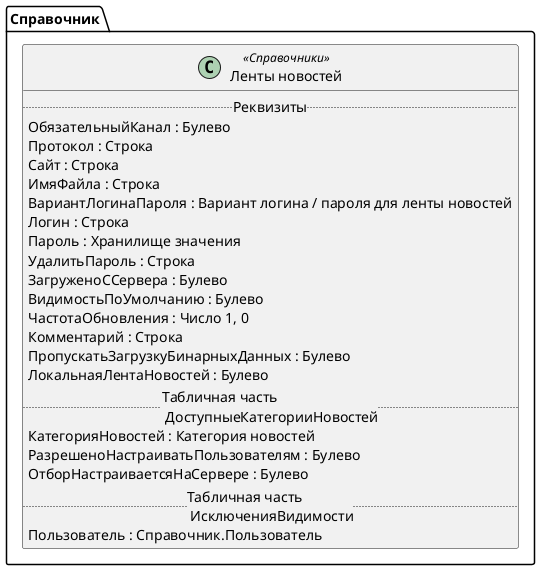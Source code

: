 ﻿@startuml ЛентыНовостей
'!include templates.wsd
'..\include templates.wsd
class Справочник.ЛентыНовостей as "Ленты новостей" <<Справочники>>
{
..Реквизиты..
ОбязательныйКанал : Булево
Протокол : Строка
Сайт : Строка
ИмяФайла : Строка
ВариантЛогинаПароля : Вариант логина / пароля для ленты новостей
Логин : Строка
Пароль : Хранилище значения
УдалитьПароль : Строка
ЗагруженоССервера : Булево
ВидимостьПоУмолчанию : Булево
ЧастотаОбновления : Число 1, 0
Комментарий : Строка
ПропускатьЗагрузкуБинарныхДанных : Булево
ЛокальнаяЛентаНовостей : Булево
..Табличная часть \n ДоступныеКатегорииНовостей..
КатегорияНовостей : Категория новостей
РазрешеноНастраиватьПользователям : Булево
ОтборНастраиваетсяНаСервере : Булево
..Табличная часть \n ИсключенияВидимости..
Пользователь : Справочник.Пользователь
}
@enduml
